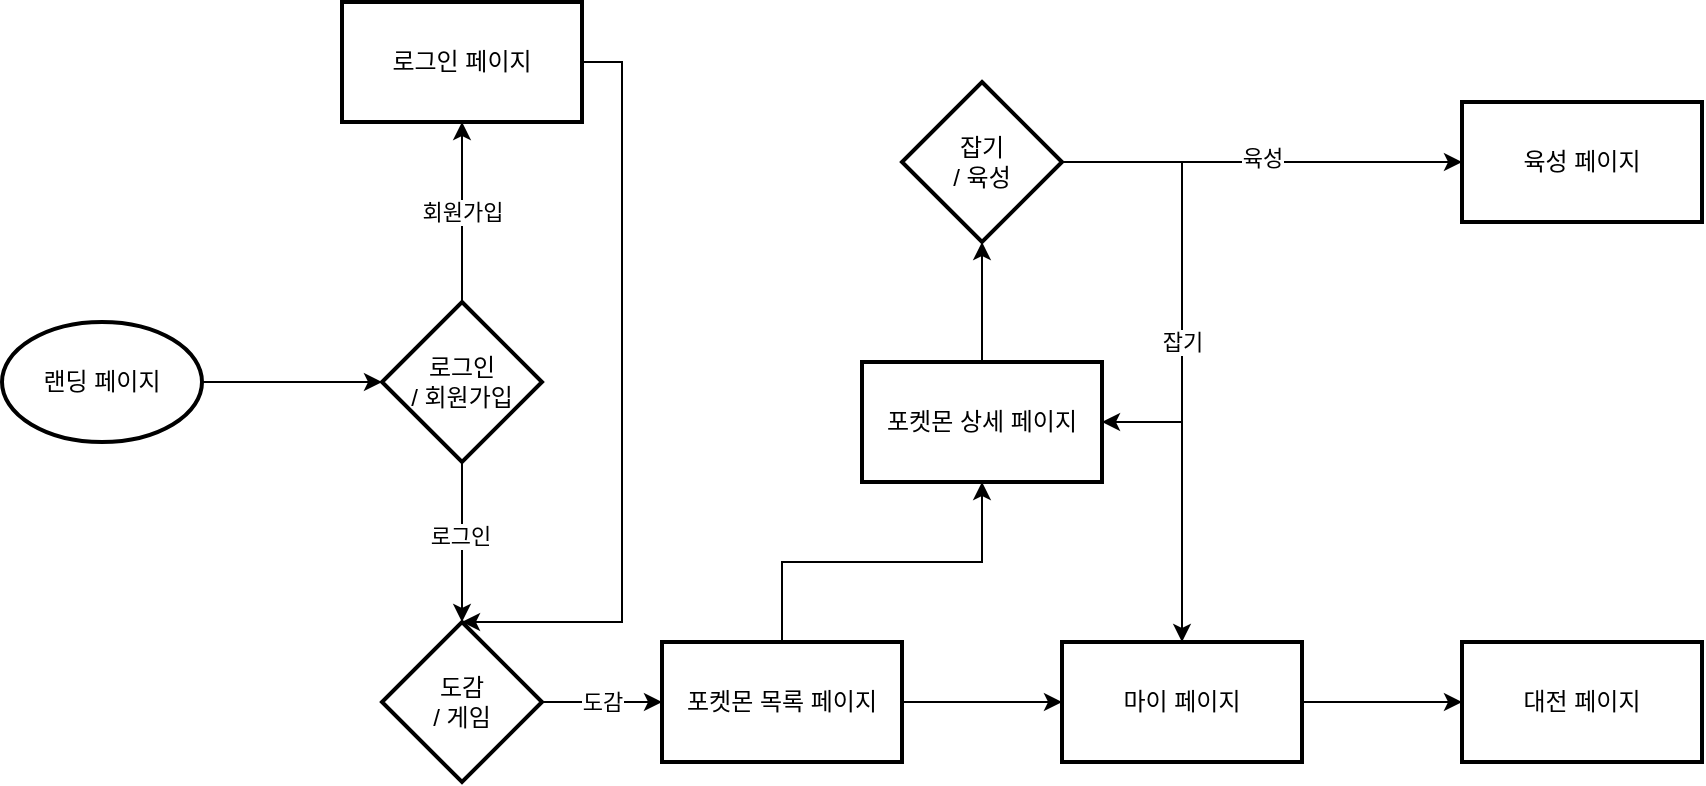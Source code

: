 <mxfile version="21.5.0" type="github">
  <diagram name="페이지-1" id="45h5D4cGU3OBmDxZ3nvk">
    <mxGraphModel dx="2234" dy="1571" grid="1" gridSize="10" guides="1" tooltips="1" connect="1" arrows="1" fold="1" page="0" pageScale="1" pageWidth="827" pageHeight="1169" math="0" shadow="0">
      <root>
        <mxCell id="0" />
        <mxCell id="1" parent="0" />
        <mxCell id="uGfQyQyFhEUBEAvLzwzy-8" value="" style="edgeStyle=orthogonalEdgeStyle;rounded=0;orthogonalLoop=1;jettySize=auto;html=1;" edge="1" parent="1" source="uGfQyQyFhEUBEAvLzwzy-1" target="uGfQyQyFhEUBEAvLzwzy-7">
          <mxGeometry relative="1" as="geometry" />
        </mxCell>
        <mxCell id="uGfQyQyFhEUBEAvLzwzy-1" value="랜딩 페이지" style="strokeWidth=2;html=1;shape=mxgraph.flowchart.start_1;whiteSpace=wrap;" vertex="1" parent="1">
          <mxGeometry x="-560" y="-630" width="100" height="60" as="geometry" />
        </mxCell>
        <mxCell id="uGfQyQyFhEUBEAvLzwzy-12" value="회원가입" style="edgeStyle=orthogonalEdgeStyle;rounded=0;orthogonalLoop=1;jettySize=auto;html=1;" edge="1" parent="1" source="uGfQyQyFhEUBEAvLzwzy-7" target="uGfQyQyFhEUBEAvLzwzy-11">
          <mxGeometry relative="1" as="geometry">
            <Array as="points">
              <mxPoint x="-330" y="-680" />
              <mxPoint x="-330" y="-680" />
            </Array>
            <mxPoint as="offset" />
          </mxGeometry>
        </mxCell>
        <mxCell id="uGfQyQyFhEUBEAvLzwzy-17" value="" style="edgeStyle=orthogonalEdgeStyle;rounded=0;orthogonalLoop=1;jettySize=auto;html=1;" edge="1" parent="1" source="uGfQyQyFhEUBEAvLzwzy-7" target="uGfQyQyFhEUBEAvLzwzy-16">
          <mxGeometry relative="1" as="geometry" />
        </mxCell>
        <mxCell id="uGfQyQyFhEUBEAvLzwzy-18" value="로그인" style="edgeLabel;html=1;align=center;verticalAlign=middle;resizable=0;points=[];" vertex="1" connectable="0" parent="uGfQyQyFhEUBEAvLzwzy-17">
          <mxGeometry x="-0.075" y="-1" relative="1" as="geometry">
            <mxPoint as="offset" />
          </mxGeometry>
        </mxCell>
        <mxCell id="uGfQyQyFhEUBEAvLzwzy-7" value="로그인&lt;br&gt;/ 회원가입" style="rhombus;whiteSpace=wrap;html=1;strokeWidth=2;" vertex="1" parent="1">
          <mxGeometry x="-370" y="-640" width="80" height="80" as="geometry" />
        </mxCell>
        <mxCell id="uGfQyQyFhEUBEAvLzwzy-24" value="" style="edgeStyle=orthogonalEdgeStyle;rounded=0;orthogonalLoop=1;jettySize=auto;html=1;exitX=1;exitY=0.5;exitDx=0;exitDy=0;" edge="1" parent="1" source="uGfQyQyFhEUBEAvLzwzy-11">
          <mxGeometry relative="1" as="geometry">
            <mxPoint x="-150" y="-690" as="sourcePoint" />
            <mxPoint x="-330" y="-480" as="targetPoint" />
            <Array as="points">
              <mxPoint x="-250" y="-760" />
              <mxPoint x="-250" y="-480" />
            </Array>
          </mxGeometry>
        </mxCell>
        <mxCell id="uGfQyQyFhEUBEAvLzwzy-11" value="로그인 페이지" style="whiteSpace=wrap;html=1;strokeWidth=2;" vertex="1" parent="1">
          <mxGeometry x="-390" y="-790" width="120" height="60" as="geometry" />
        </mxCell>
        <mxCell id="uGfQyQyFhEUBEAvLzwzy-20" value="도감" style="edgeStyle=orthogonalEdgeStyle;rounded=0;orthogonalLoop=1;jettySize=auto;html=1;" edge="1" parent="1" source="uGfQyQyFhEUBEAvLzwzy-16" target="uGfQyQyFhEUBEAvLzwzy-19">
          <mxGeometry relative="1" as="geometry" />
        </mxCell>
        <mxCell id="uGfQyQyFhEUBEAvLzwzy-16" value="도감&lt;br&gt;/ 게임" style="rhombus;whiteSpace=wrap;html=1;strokeWidth=2;" vertex="1" parent="1">
          <mxGeometry x="-370" y="-480" width="80" height="80" as="geometry" />
        </mxCell>
        <mxCell id="uGfQyQyFhEUBEAvLzwzy-26" value="" style="edgeStyle=orthogonalEdgeStyle;rounded=0;orthogonalLoop=1;jettySize=auto;html=1;" edge="1" parent="1" source="uGfQyQyFhEUBEAvLzwzy-19" target="uGfQyQyFhEUBEAvLzwzy-25">
          <mxGeometry relative="1" as="geometry" />
        </mxCell>
        <mxCell id="uGfQyQyFhEUBEAvLzwzy-28" value="" style="edgeStyle=orthogonalEdgeStyle;rounded=0;orthogonalLoop=1;jettySize=auto;html=1;" edge="1" parent="1" source="uGfQyQyFhEUBEAvLzwzy-19" target="uGfQyQyFhEUBEAvLzwzy-27">
          <mxGeometry relative="1" as="geometry" />
        </mxCell>
        <mxCell id="uGfQyQyFhEUBEAvLzwzy-19" value="포켓몬 목록 페이지" style="whiteSpace=wrap;html=1;strokeWidth=2;" vertex="1" parent="1">
          <mxGeometry x="-230" y="-470" width="120" height="60" as="geometry" />
        </mxCell>
        <mxCell id="uGfQyQyFhEUBEAvLzwzy-31" value="" style="edgeStyle=orthogonalEdgeStyle;rounded=0;orthogonalLoop=1;jettySize=auto;html=1;" edge="1" parent="1" source="uGfQyQyFhEUBEAvLzwzy-25" target="uGfQyQyFhEUBEAvLzwzy-30">
          <mxGeometry relative="1" as="geometry" />
        </mxCell>
        <mxCell id="uGfQyQyFhEUBEAvLzwzy-33" value="" style="edgeStyle=orthogonalEdgeStyle;rounded=0;orthogonalLoop=1;jettySize=auto;html=1;entryX=1;entryY=0.5;entryDx=0;entryDy=0;exitX=0.5;exitY=0;exitDx=0;exitDy=0;" edge="1" parent="1" source="uGfQyQyFhEUBEAvLzwzy-25" target="uGfQyQyFhEUBEAvLzwzy-27">
          <mxGeometry relative="1" as="geometry">
            <mxPoint x="30" y="-550" as="targetPoint" />
          </mxGeometry>
        </mxCell>
        <mxCell id="uGfQyQyFhEUBEAvLzwzy-25" value="마이 페이지" style="whiteSpace=wrap;html=1;strokeWidth=2;" vertex="1" parent="1">
          <mxGeometry x="-30" y="-470" width="120" height="60" as="geometry" />
        </mxCell>
        <mxCell id="uGfQyQyFhEUBEAvLzwzy-43" value="" style="edgeStyle=orthogonalEdgeStyle;rounded=0;orthogonalLoop=1;jettySize=auto;html=1;" edge="1" parent="1" source="uGfQyQyFhEUBEAvLzwzy-27" target="uGfQyQyFhEUBEAvLzwzy-42">
          <mxGeometry relative="1" as="geometry" />
        </mxCell>
        <mxCell id="uGfQyQyFhEUBEAvLzwzy-27" value="포켓몬 상세 페이지" style="whiteSpace=wrap;html=1;strokeWidth=2;" vertex="1" parent="1">
          <mxGeometry x="-130" y="-610" width="120" height="60" as="geometry" />
        </mxCell>
        <mxCell id="uGfQyQyFhEUBEAvLzwzy-30" value="대전 페이지" style="whiteSpace=wrap;html=1;strokeWidth=2;" vertex="1" parent="1">
          <mxGeometry x="170" y="-470" width="120" height="60" as="geometry" />
        </mxCell>
        <mxCell id="uGfQyQyFhEUBEAvLzwzy-45" value="잡기" style="edgeStyle=orthogonalEdgeStyle;rounded=0;orthogonalLoop=1;jettySize=auto;html=1;entryX=0.5;entryY=0;entryDx=0;entryDy=0;" edge="1" parent="1" source="uGfQyQyFhEUBEAvLzwzy-42" target="uGfQyQyFhEUBEAvLzwzy-25">
          <mxGeometry relative="1" as="geometry">
            <mxPoint x="170" y="-710" as="targetPoint" />
            <Array as="points">
              <mxPoint x="30" y="-710" />
            </Array>
          </mxGeometry>
        </mxCell>
        <mxCell id="uGfQyQyFhEUBEAvLzwzy-47" value="" style="edgeStyle=orthogonalEdgeStyle;rounded=0;orthogonalLoop=1;jettySize=auto;html=1;" edge="1" parent="1" source="uGfQyQyFhEUBEAvLzwzy-42" target="uGfQyQyFhEUBEAvLzwzy-46">
          <mxGeometry relative="1" as="geometry" />
        </mxCell>
        <mxCell id="uGfQyQyFhEUBEAvLzwzy-48" value="육성" style="edgeLabel;html=1;align=center;verticalAlign=middle;resizable=0;points=[];" vertex="1" connectable="0" parent="uGfQyQyFhEUBEAvLzwzy-47">
          <mxGeometry y="2" relative="1" as="geometry">
            <mxPoint as="offset" />
          </mxGeometry>
        </mxCell>
        <mxCell id="uGfQyQyFhEUBEAvLzwzy-42" value="잡기&lt;br&gt;/ 육성" style="rhombus;whiteSpace=wrap;html=1;strokeWidth=2;" vertex="1" parent="1">
          <mxGeometry x="-110" y="-750" width="80" height="80" as="geometry" />
        </mxCell>
        <mxCell id="uGfQyQyFhEUBEAvLzwzy-46" value="육성 페이지" style="whiteSpace=wrap;html=1;strokeWidth=2;" vertex="1" parent="1">
          <mxGeometry x="170" y="-740" width="120" height="60" as="geometry" />
        </mxCell>
      </root>
    </mxGraphModel>
  </diagram>
</mxfile>

